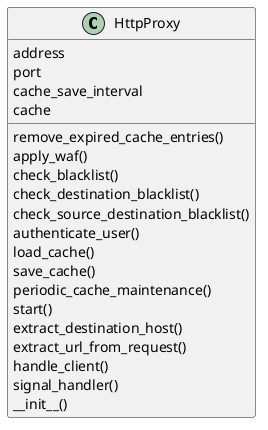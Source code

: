 @startuml
class HttpProxy {
    remove_expired_cache_entries()
    apply_waf()
    check_blacklist()
    check_destination_blacklist()
    check_source_destination_blacklist()
    authenticate_user()
    load_cache()
    save_cache()
    periodic_cache_maintenance()
    start()
    extract_destination_host()
    extract_url_from_request()
    handle_client()
    signal_handler()
        address
    port
    cache_save_interval
    cache
    __init__()
}
@enduml